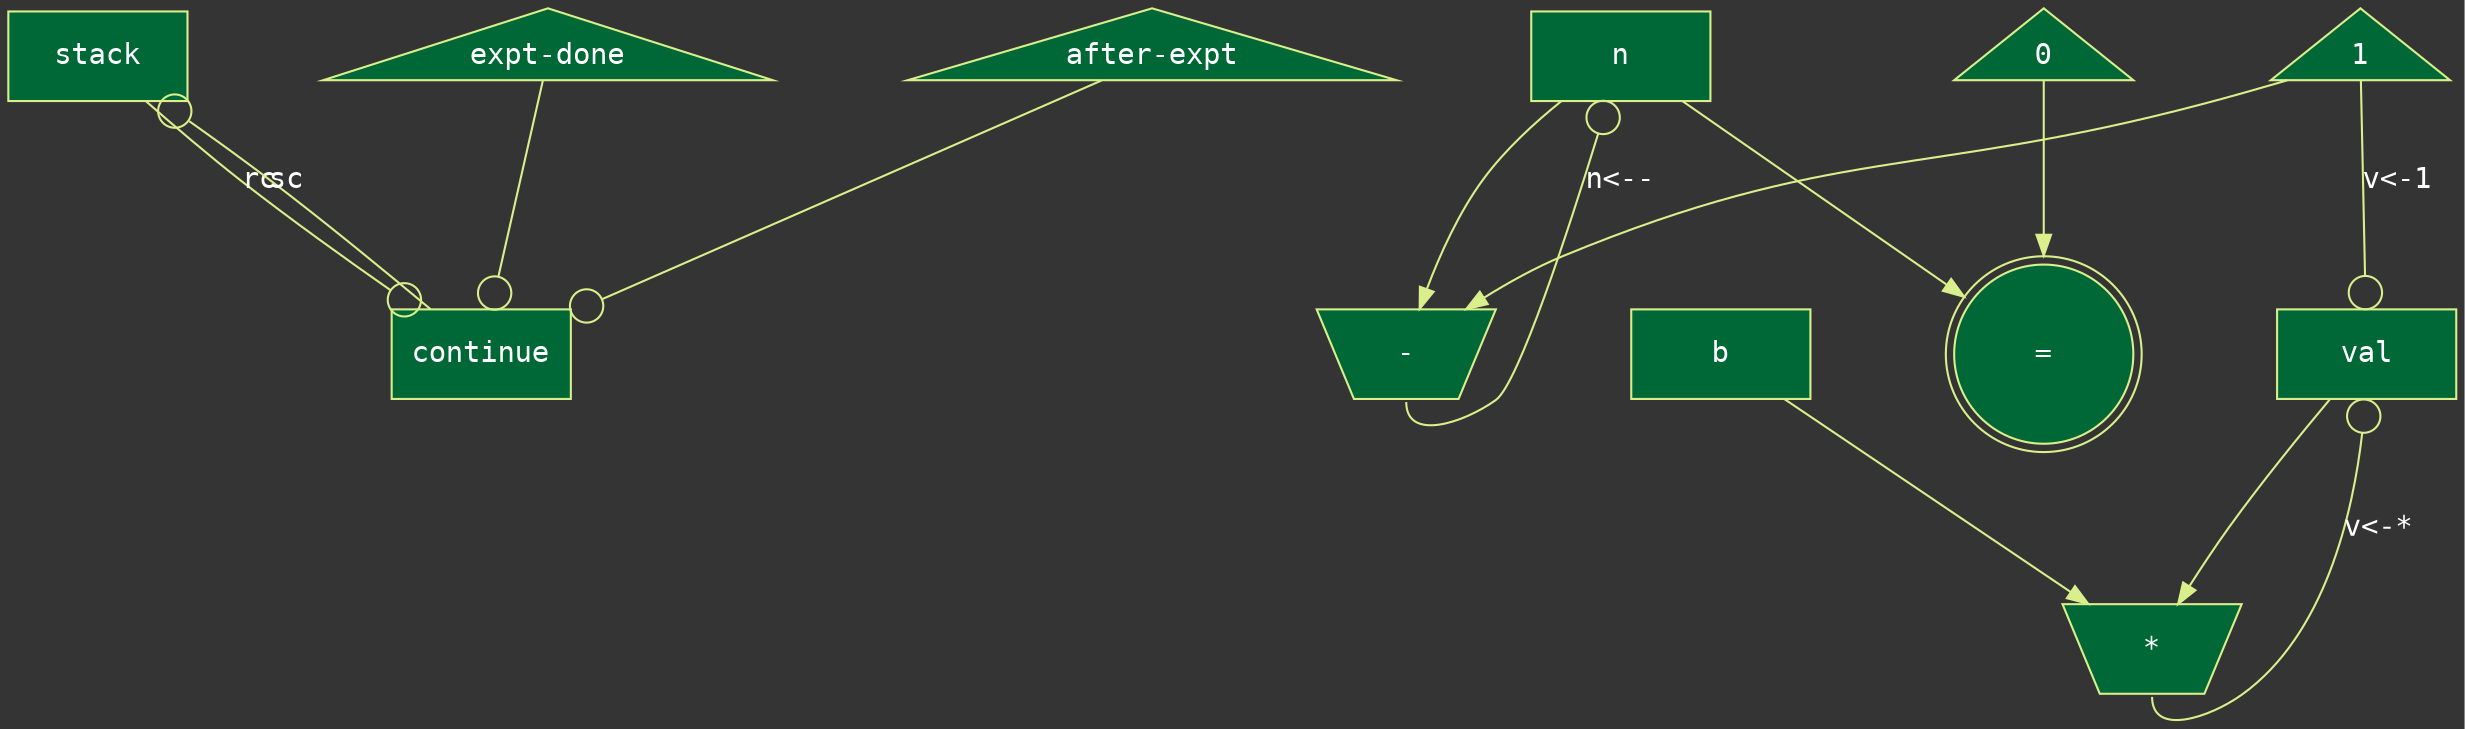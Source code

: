 digraph graph_name {

  graph [
    charset = "UTF-8",
    layout = "dot",
    label = "",
    bgcolor = "#343434",
    fontcolor = white,
    ranksep = 1.0,
    nodesep = 0.9
  ];

  node [
    colorscheme = "rdylgn11",
    style = "filled",
    fontname = "Consolas",
    fontcolor = white,
    color = 7,
    fillcolor = 11,
    height = 0.6,
    width = 1.2
  ];

  edge [
    colorscheme = "rdylgn11",
    fontcolor = white,
    fontname = "Consolas",
    color = 7,
    labelfloat = true
  ];

  // nodes
  stack [shape = box];
  continue [shape = box];
  n [shape = box];
  b [shape = box];
  val [shape = box];
  const0 [label = "0", shape = triangle];
  const1 [label = "1", shape = triangle];
  label1 [label = "expt-done", shape = triangle];
  label2 [label = "after-expt", shape = triangle];
  sub [label = "-", shape = invtrapezium];
  mul [label = "*", shape = invtrapezium];
  test [label = "=", shape = doublecircle];

  // edges
  label1 -> continue [arrowhead = odot, arrowsize = 2];
  label2 -> continue [arrowhead = odot, arrowsize = 2];
  stack -> continue [label = "rc", arrowhead = odot, arrowsize = 2];
  continue -> stack [label = "sc", arrowhead = odot, arrowsize = 2];
  n -> test;
  const0 -> test;
  n -> sub;
  const1 -> sub;
  sub -> n [label = "n<--", arrowhead = odot, arrowsize = 2, tailport = s];
  b -> mul;
  val -> mul;
  mul -> val [label = "v<-*", arrowhead = odot, arrowsize = 2, tailport = s];
  const1 -> val [label = "v<-1", arrowhead = odot, arrowsize = 2];
}
